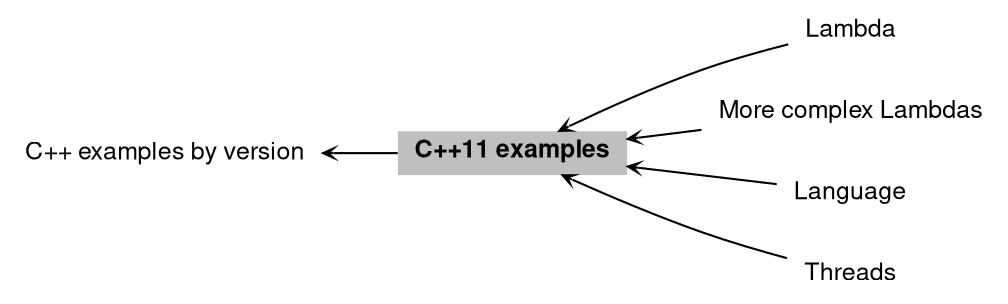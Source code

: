 digraph "C++11 examples"
{
 // LATEX_PDF_SIZE
  bgcolor="transparent";
  edge [fontname="Helvetica,Arial,sans-serif",fontsize=15,labelfontsize=15 arrowhead=open arrowtail=open arrowsize=0.5];
  node [fontname="Helvetica,Arial,sans-serif",fontsize=15,fontsize=12 shape=plaintext];
  rankdir=LR;
  Node2 [label="C++ examples by version",height=0.2,width=0.4,color="black",URL="$group__CPP.html",tooltip="from recent to oldest"];
  Node1 [label=<<b>C++11 examples</b>>,height=0.2,width=0.4,color="black", fillcolor="grey75", style="filled", fontcolor="black",tooltip=" "];
  Node4 [label="Lambda",height=0.2,width=0.4,color="black",URL="$group__lambda11.html",tooltip=" "];
  Node5 [label="More complex Lambdas",height=0.2,width=0.4,color="black",URL="$group__lambda11__complex.html",tooltip=" "];
  Node3 [label="Language",height=0.2,width=0.4,color="black",URL="$group__lang11.html",tooltip=" "];
  Node6 [label="Threads",height=0.2,width=0.4,color="black",URL="$group__threads11.html",tooltip=" "];
  Node2->Node1 [shape=plaintext, dir="back", style="solid"];
  Node1->Node3 [shape=plaintext, dir="back", style="solid"];
  Node1->Node4 [shape=plaintext, dir="back", style="solid"];
  Node1->Node5 [shape=plaintext, dir="back", style="solid"];
  Node1->Node6 [shape=plaintext, dir="back", style="solid"];
}
